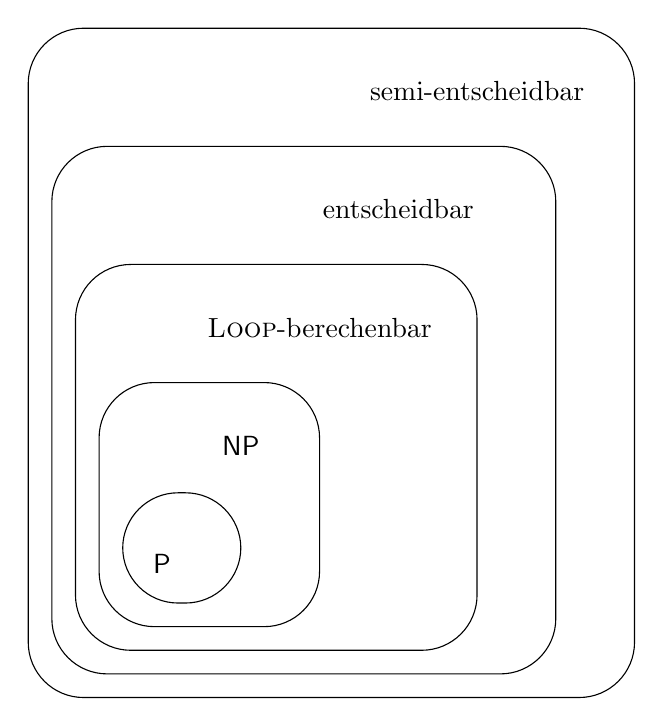 \begin{tikzpicture}[
every node/.style={node distance=55},
field/.style={rounded corners=20},
]
\node (p) at (0,0) {\textsf{P}};
\node (np) at (1,1.5) {\textsf{NP}};
\node (loop) at (2,3) {\textsc{Loop}-berechenbar};
\node (ent) at (3,4.5){entscheidbar};
\node (semi) at (4,6) {semi-entscheidbar};

% P
\draw[field] (-.5,-.5) rectangle (1,.9);
% NP
\draw[field] (-.8,-.8) rectangle (2,2.3);
% loop
\draw[field] (-1.1,-1.1) rectangle (4,3.8);
%entsch
\draw[field] (-1.4,-1.4) rectangle (5,5.3);
%semi
\draw[field] (-1.7,-1.7) rectangle (6,6.8);

\end{tikzpicture}